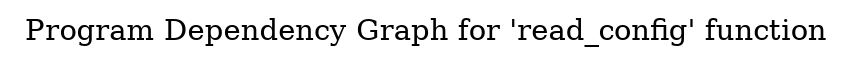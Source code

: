 digraph "Program Dependency Graph for 'read_config' function" {
	label="Program Dependency Graph for 'read_config' function";

}
